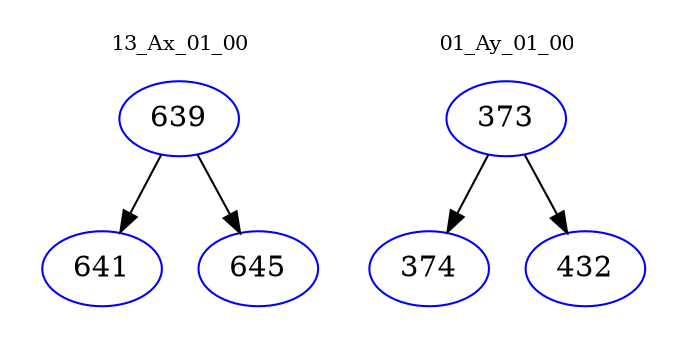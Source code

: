 digraph{
subgraph cluster_0 {
color = white
label = "13_Ax_01_00";
fontsize=10;
T0_639 [label="639", color="blue"]
T0_639 -> T0_641 [color="black"]
T0_641 [label="641", color="blue"]
T0_639 -> T0_645 [color="black"]
T0_645 [label="645", color="blue"]
}
subgraph cluster_1 {
color = white
label = "01_Ay_01_00";
fontsize=10;
T1_373 [label="373", color="blue"]
T1_373 -> T1_374 [color="black"]
T1_374 [label="374", color="blue"]
T1_373 -> T1_432 [color="black"]
T1_432 [label="432", color="blue"]
}
}
